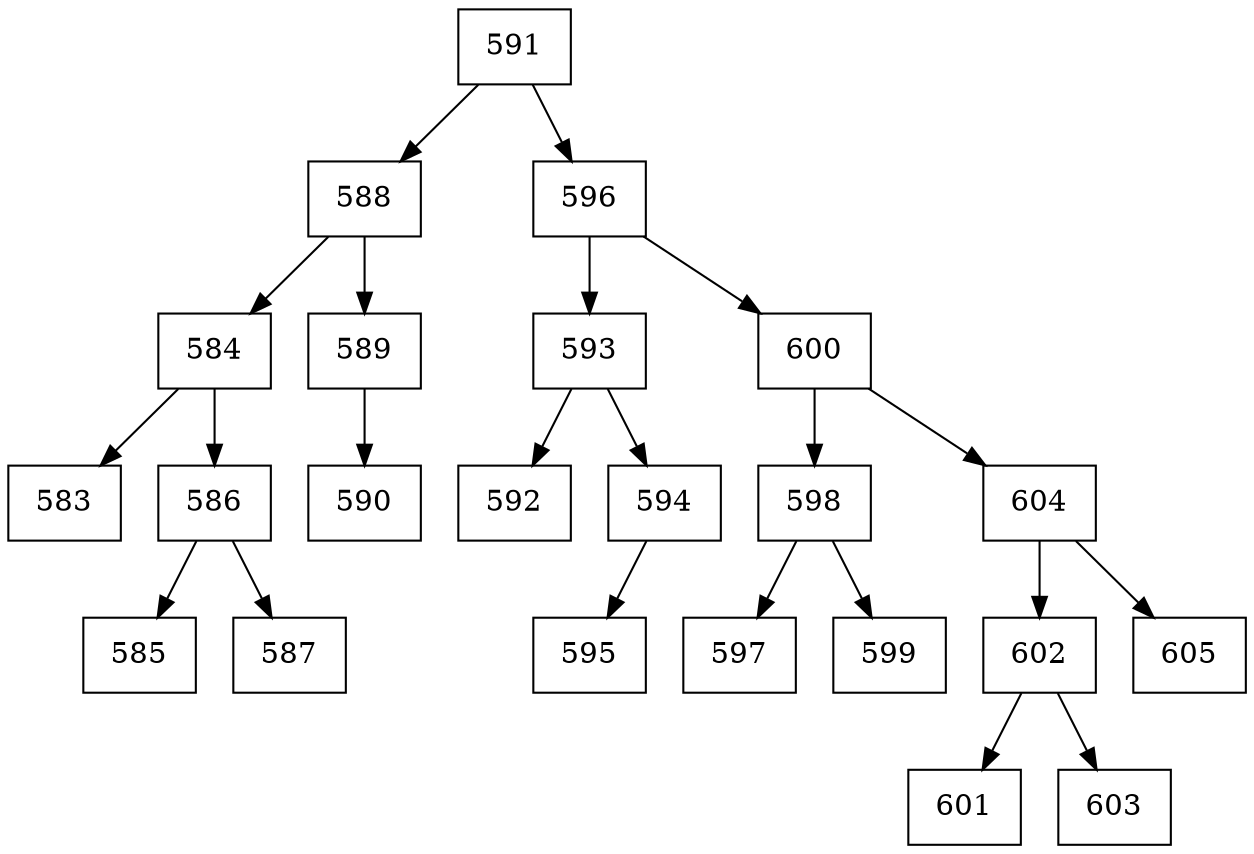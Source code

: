 digraph grafico{
rankdir=UD 
node[shape=box] 
concentrate=true 
nodo591[ shape=record, label ="591"];
nodo588[ shape=record, label ="588"];
nodo584[ shape=record, label ="584"];
nodo583[ shape=record, label ="583"];
nodo584->nodo583
nodo586[ shape=record, label ="586"];
nodo585[ shape=record, label ="585"];
nodo586->nodo585
nodo587[ shape=record, label ="587"];
nodo586->nodo587
nodo584->nodo586
nodo588->nodo584
nodo589[ shape=record, label ="589"];
nodo590[ shape=record, label ="590"];
nodo589->nodo590
nodo588->nodo589
nodo591->nodo588
nodo596[ shape=record, label ="596"];
nodo593[ shape=record, label ="593"];
nodo592[ shape=record, label ="592"];
nodo593->nodo592
nodo594[ shape=record, label ="594"];
nodo595[ shape=record, label ="595"];
nodo594->nodo595
nodo593->nodo594
nodo596->nodo593
nodo600[ shape=record, label ="600"];
nodo598[ shape=record, label ="598"];
nodo597[ shape=record, label ="597"];
nodo598->nodo597
nodo599[ shape=record, label ="599"];
nodo598->nodo599
nodo600->nodo598
nodo604[ shape=record, label ="604"];
nodo602[ shape=record, label ="602"];
nodo601[ shape=record, label ="601"];
nodo602->nodo601
nodo603[ shape=record, label ="603"];
nodo602->nodo603
nodo604->nodo602
nodo605[ shape=record, label ="605"];
nodo604->nodo605
nodo600->nodo604
nodo596->nodo600
nodo591->nodo596
}